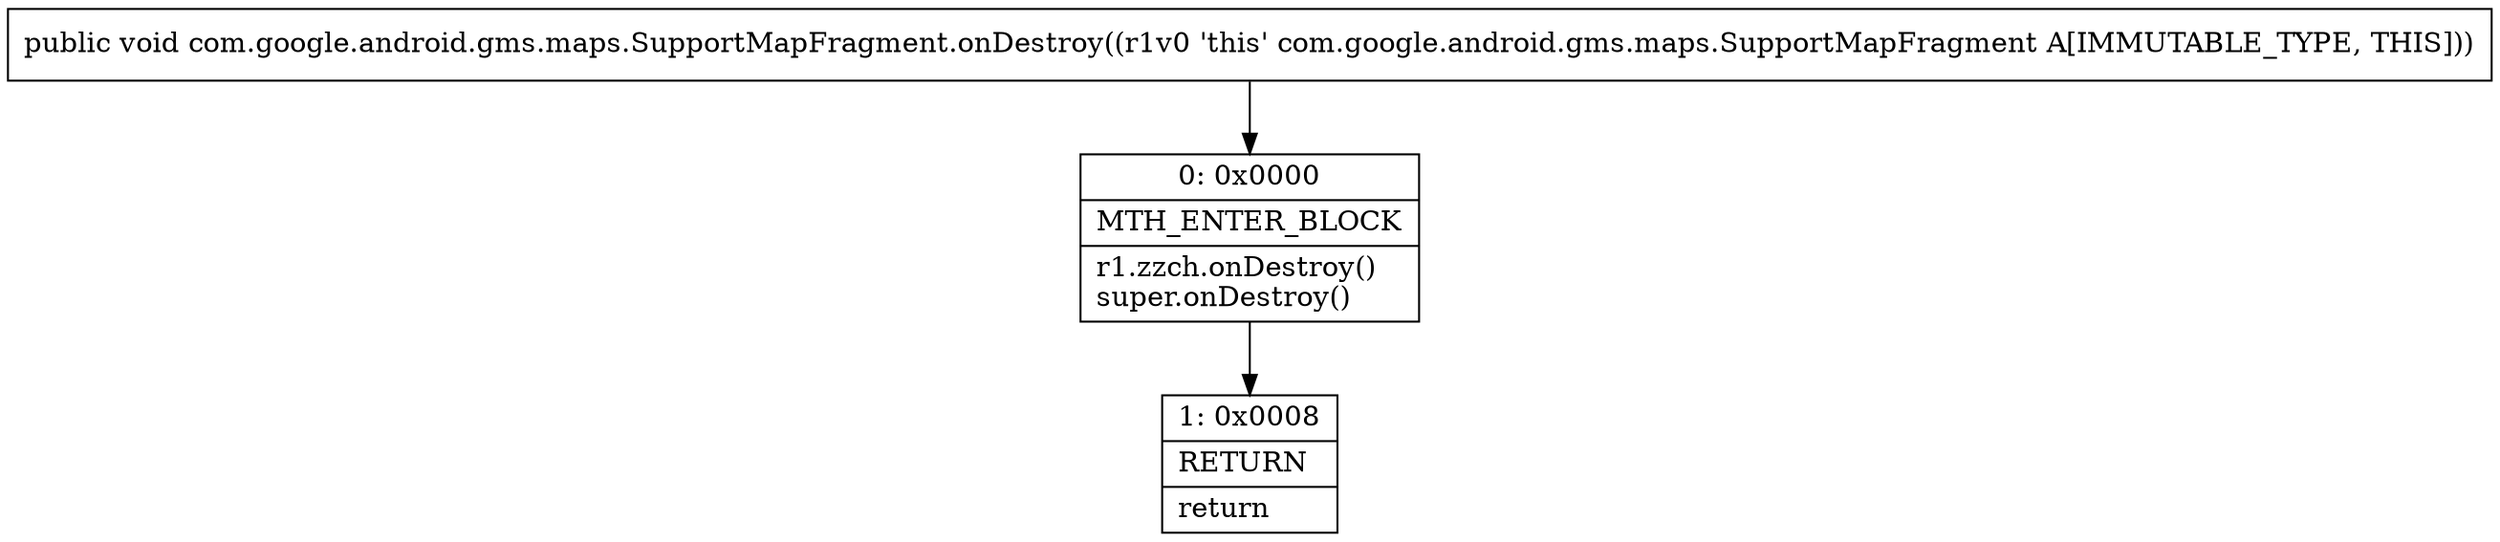 digraph "CFG forcom.google.android.gms.maps.SupportMapFragment.onDestroy()V" {
Node_0 [shape=record,label="{0\:\ 0x0000|MTH_ENTER_BLOCK\l|r1.zzch.onDestroy()\lsuper.onDestroy()\l}"];
Node_1 [shape=record,label="{1\:\ 0x0008|RETURN\l|return\l}"];
MethodNode[shape=record,label="{public void com.google.android.gms.maps.SupportMapFragment.onDestroy((r1v0 'this' com.google.android.gms.maps.SupportMapFragment A[IMMUTABLE_TYPE, THIS])) }"];
MethodNode -> Node_0;
Node_0 -> Node_1;
}

